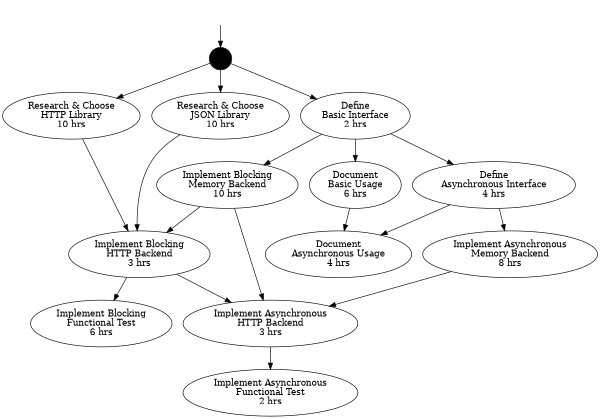 strict digraph JavaPERT {
     size="4!,3!";
	 s1                [label="", size=".1", peripheries="0"];
     start             [color="black", style="filled", shape="circle", height=".5", label=""];
     res_http          [label="Research & Choose\nHTTP Library\n10 hrs"];
     res_json          [label="Research & Choose\nJSON Library\n10 hrs"];
     def_basic_iface   [label="Define\nBasic Interface\n2 hrs"];
     def_async_iface   [label="Define\nAsynchronous Interface\n4 hrs"];
     init_docs         [label="Document\nBasic Usage\n6 hrs"];
     async_docs        [label="Document\nAsynchronous Usage\n4 hrs"];
     impl_block_http   [label="Implement Blocking\nHTTP Backend\n3 hrs"];
     impl_block_mem    [label="Implement Blocking\nMemory Backend\n10 hrs"];
     impl_async_http   [label="Implement Asynchronous\nHTTP Backend\n3 hrs"];    
     impl_async_mem    [label="Implement Asynchronous\nMemory Backend\n8 hrs"];
     blocking_func     [label="Implement Blocking\nFunctional Test\n6 hrs"]
     async_func        [label="Implement Asynchronous\nFunctional Test\n2 hrs"]

     s1               ->  start;
     start            ->  res_http;
     start            ->  res_json;
     start            ->  def_basic_iface;
     res_http         ->  impl_block_http;
     res_json         ->  impl_block_http;
     def_basic_iface  ->  init_docs;
     def_basic_iface  ->  impl_block_mem;
     def_basic_iface  ->  def_async_iface;
     impl_block_mem   ->  impl_block_http;
     impl_block_mem   ->  impl_async_http;
     def_async_iface  ->  impl_async_mem;
     def_async_iface  ->  async_docs;
     init_docs        ->  async_docs;
     impl_async_mem   ->  impl_async_http;
     impl_block_http  ->  blocking_func;
     impl_async_http  ->  async_func
     impl_block_http  ->  impl_async_http;
}